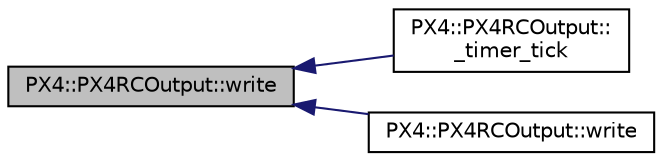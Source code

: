 digraph "PX4::PX4RCOutput::write"
{
 // INTERACTIVE_SVG=YES
  edge [fontname="Helvetica",fontsize="10",labelfontname="Helvetica",labelfontsize="10"];
  node [fontname="Helvetica",fontsize="10",shape=record];
  rankdir="LR";
  Node1 [label="PX4::PX4RCOutput::write",height=0.2,width=0.4,color="black", fillcolor="grey75", style="filled" fontcolor="black"];
  Node1 -> Node2 [dir="back",color="midnightblue",fontsize="10",style="solid",fontname="Helvetica"];
  Node2 [label="PX4::PX4RCOutput::\l_timer_tick",height=0.2,width=0.4,color="black", fillcolor="white", style="filled",URL="$classPX4_1_1PX4RCOutput.html#a0bad50188ce186ff459871c6ec550383"];
  Node1 -> Node3 [dir="back",color="midnightblue",fontsize="10",style="solid",fontname="Helvetica"];
  Node3 [label="PX4::PX4RCOutput::write",height=0.2,width=0.4,color="black", fillcolor="white", style="filled",URL="$classPX4_1_1PX4RCOutput.html#adc126cc17eb73e7921c00f927f2734c9"];
}
